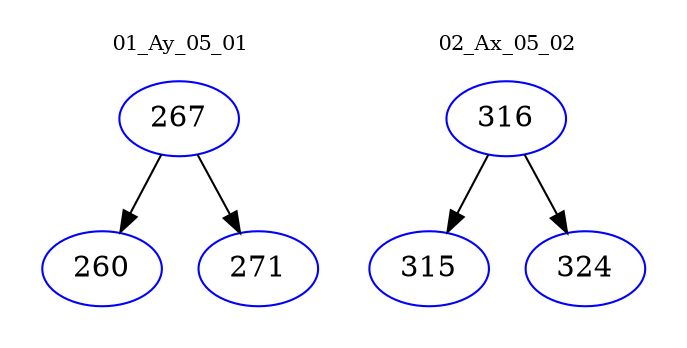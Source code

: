 digraph{
subgraph cluster_0 {
color = white
label = "01_Ay_05_01";
fontsize=10;
T0_267 [label="267", color="blue"]
T0_267 -> T0_260 [color="black"]
T0_260 [label="260", color="blue"]
T0_267 -> T0_271 [color="black"]
T0_271 [label="271", color="blue"]
}
subgraph cluster_1 {
color = white
label = "02_Ax_05_02";
fontsize=10;
T1_316 [label="316", color="blue"]
T1_316 -> T1_315 [color="black"]
T1_315 [label="315", color="blue"]
T1_316 -> T1_324 [color="black"]
T1_324 [label="324", color="blue"]
}
}
